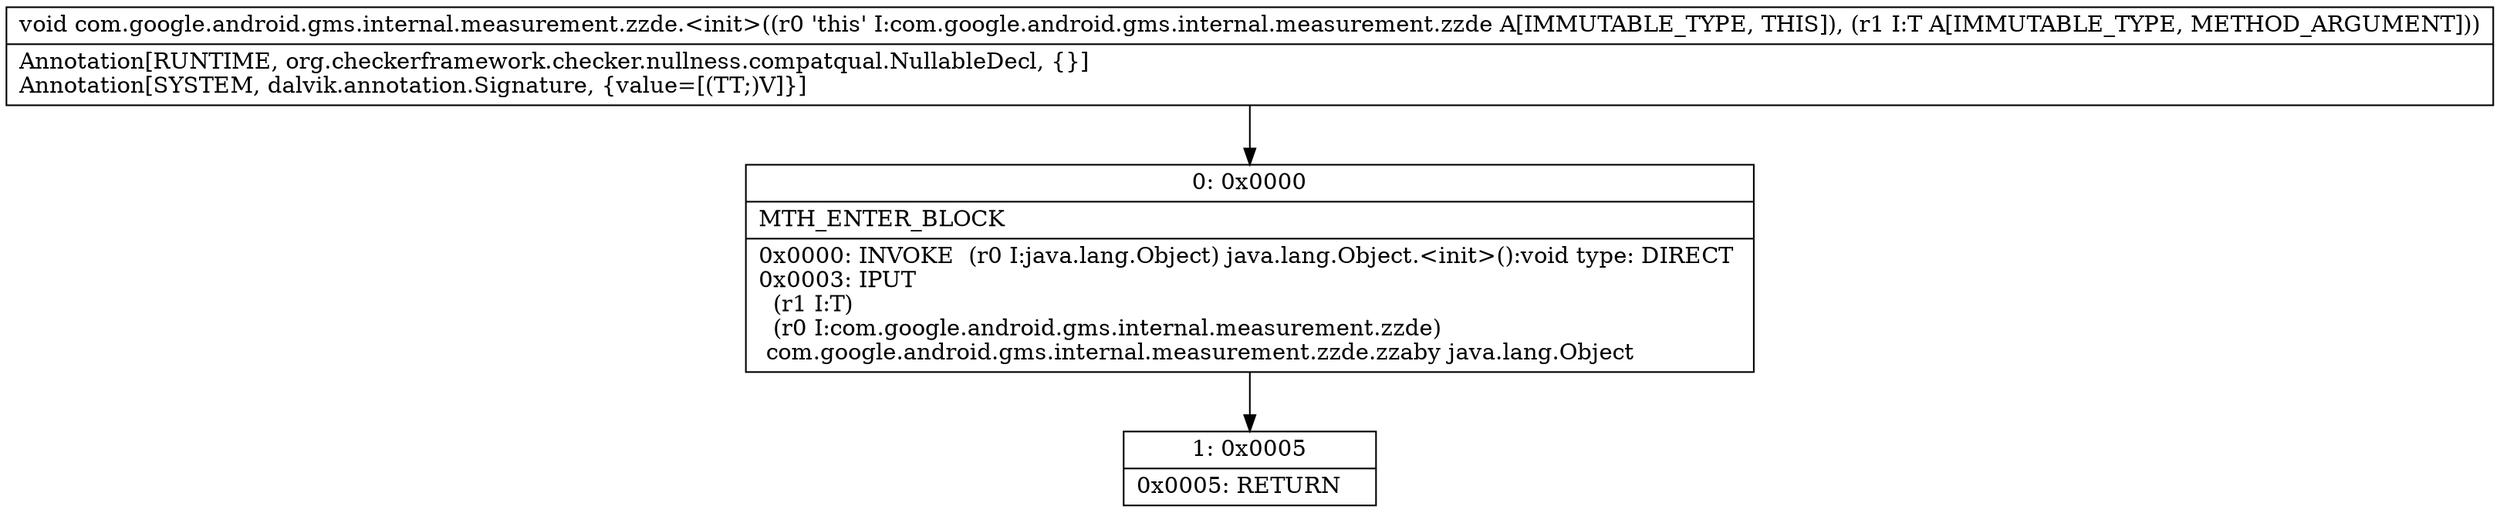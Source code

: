 digraph "CFG forcom.google.android.gms.internal.measurement.zzde.\<init\>(Ljava\/lang\/Object;)V" {
Node_0 [shape=record,label="{0\:\ 0x0000|MTH_ENTER_BLOCK\l|0x0000: INVOKE  (r0 I:java.lang.Object) java.lang.Object.\<init\>():void type: DIRECT \l0x0003: IPUT  \l  (r1 I:T)\l  (r0 I:com.google.android.gms.internal.measurement.zzde)\l com.google.android.gms.internal.measurement.zzde.zzaby java.lang.Object \l}"];
Node_1 [shape=record,label="{1\:\ 0x0005|0x0005: RETURN   \l}"];
MethodNode[shape=record,label="{void com.google.android.gms.internal.measurement.zzde.\<init\>((r0 'this' I:com.google.android.gms.internal.measurement.zzde A[IMMUTABLE_TYPE, THIS]), (r1 I:T A[IMMUTABLE_TYPE, METHOD_ARGUMENT]))  | Annotation[RUNTIME, org.checkerframework.checker.nullness.compatqual.NullableDecl, \{\}]\lAnnotation[SYSTEM, dalvik.annotation.Signature, \{value=[(TT;)V]\}]\l}"];
MethodNode -> Node_0;
Node_0 -> Node_1;
}

